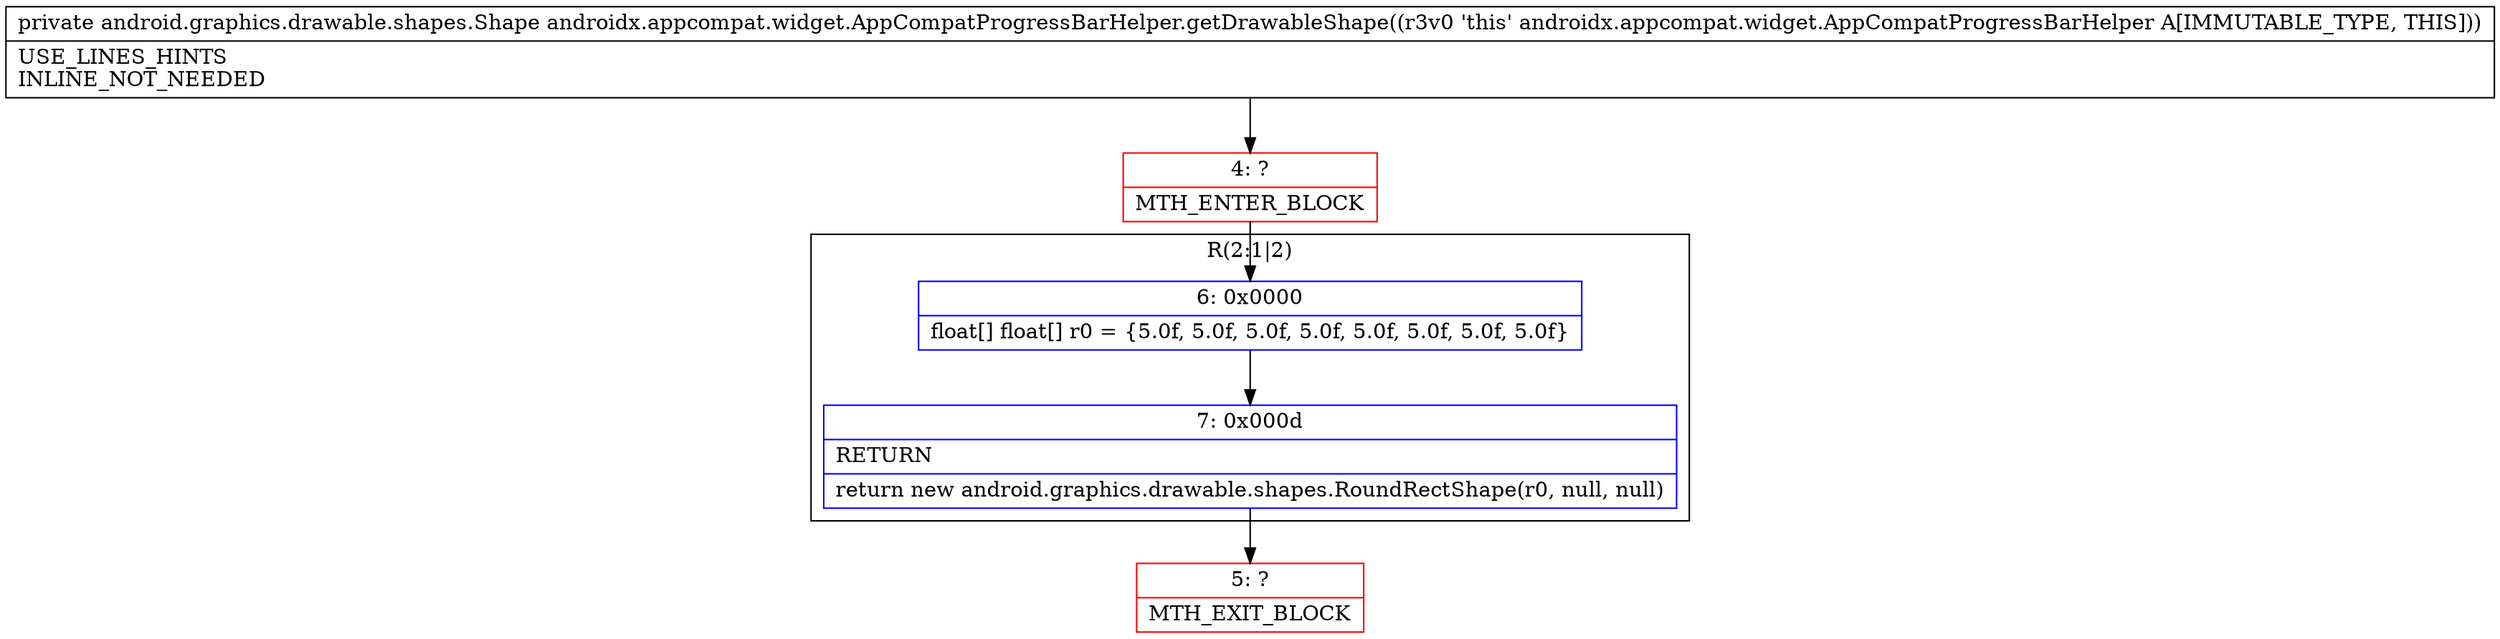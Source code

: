 digraph "CFG forandroidx.appcompat.widget.AppCompatProgressBarHelper.getDrawableShape()Landroid\/graphics\/drawable\/shapes\/Shape;" {
subgraph cluster_Region_141603472 {
label = "R(2:1|2)";
node [shape=record,color=blue];
Node_6 [shape=record,label="{6\:\ 0x0000|float[] float[] r0 = \{5.0f, 5.0f, 5.0f, 5.0f, 5.0f, 5.0f, 5.0f, 5.0f\}\l}"];
Node_7 [shape=record,label="{7\:\ 0x000d|RETURN\l|return new android.graphics.drawable.shapes.RoundRectShape(r0, null, null)\l}"];
}
Node_4 [shape=record,color=red,label="{4\:\ ?|MTH_ENTER_BLOCK\l}"];
Node_5 [shape=record,color=red,label="{5\:\ ?|MTH_EXIT_BLOCK\l}"];
MethodNode[shape=record,label="{private android.graphics.drawable.shapes.Shape androidx.appcompat.widget.AppCompatProgressBarHelper.getDrawableShape((r3v0 'this' androidx.appcompat.widget.AppCompatProgressBarHelper A[IMMUTABLE_TYPE, THIS]))  | USE_LINES_HINTS\lINLINE_NOT_NEEDED\l}"];
MethodNode -> Node_4;Node_6 -> Node_7;
Node_7 -> Node_5;
Node_4 -> Node_6;
}

